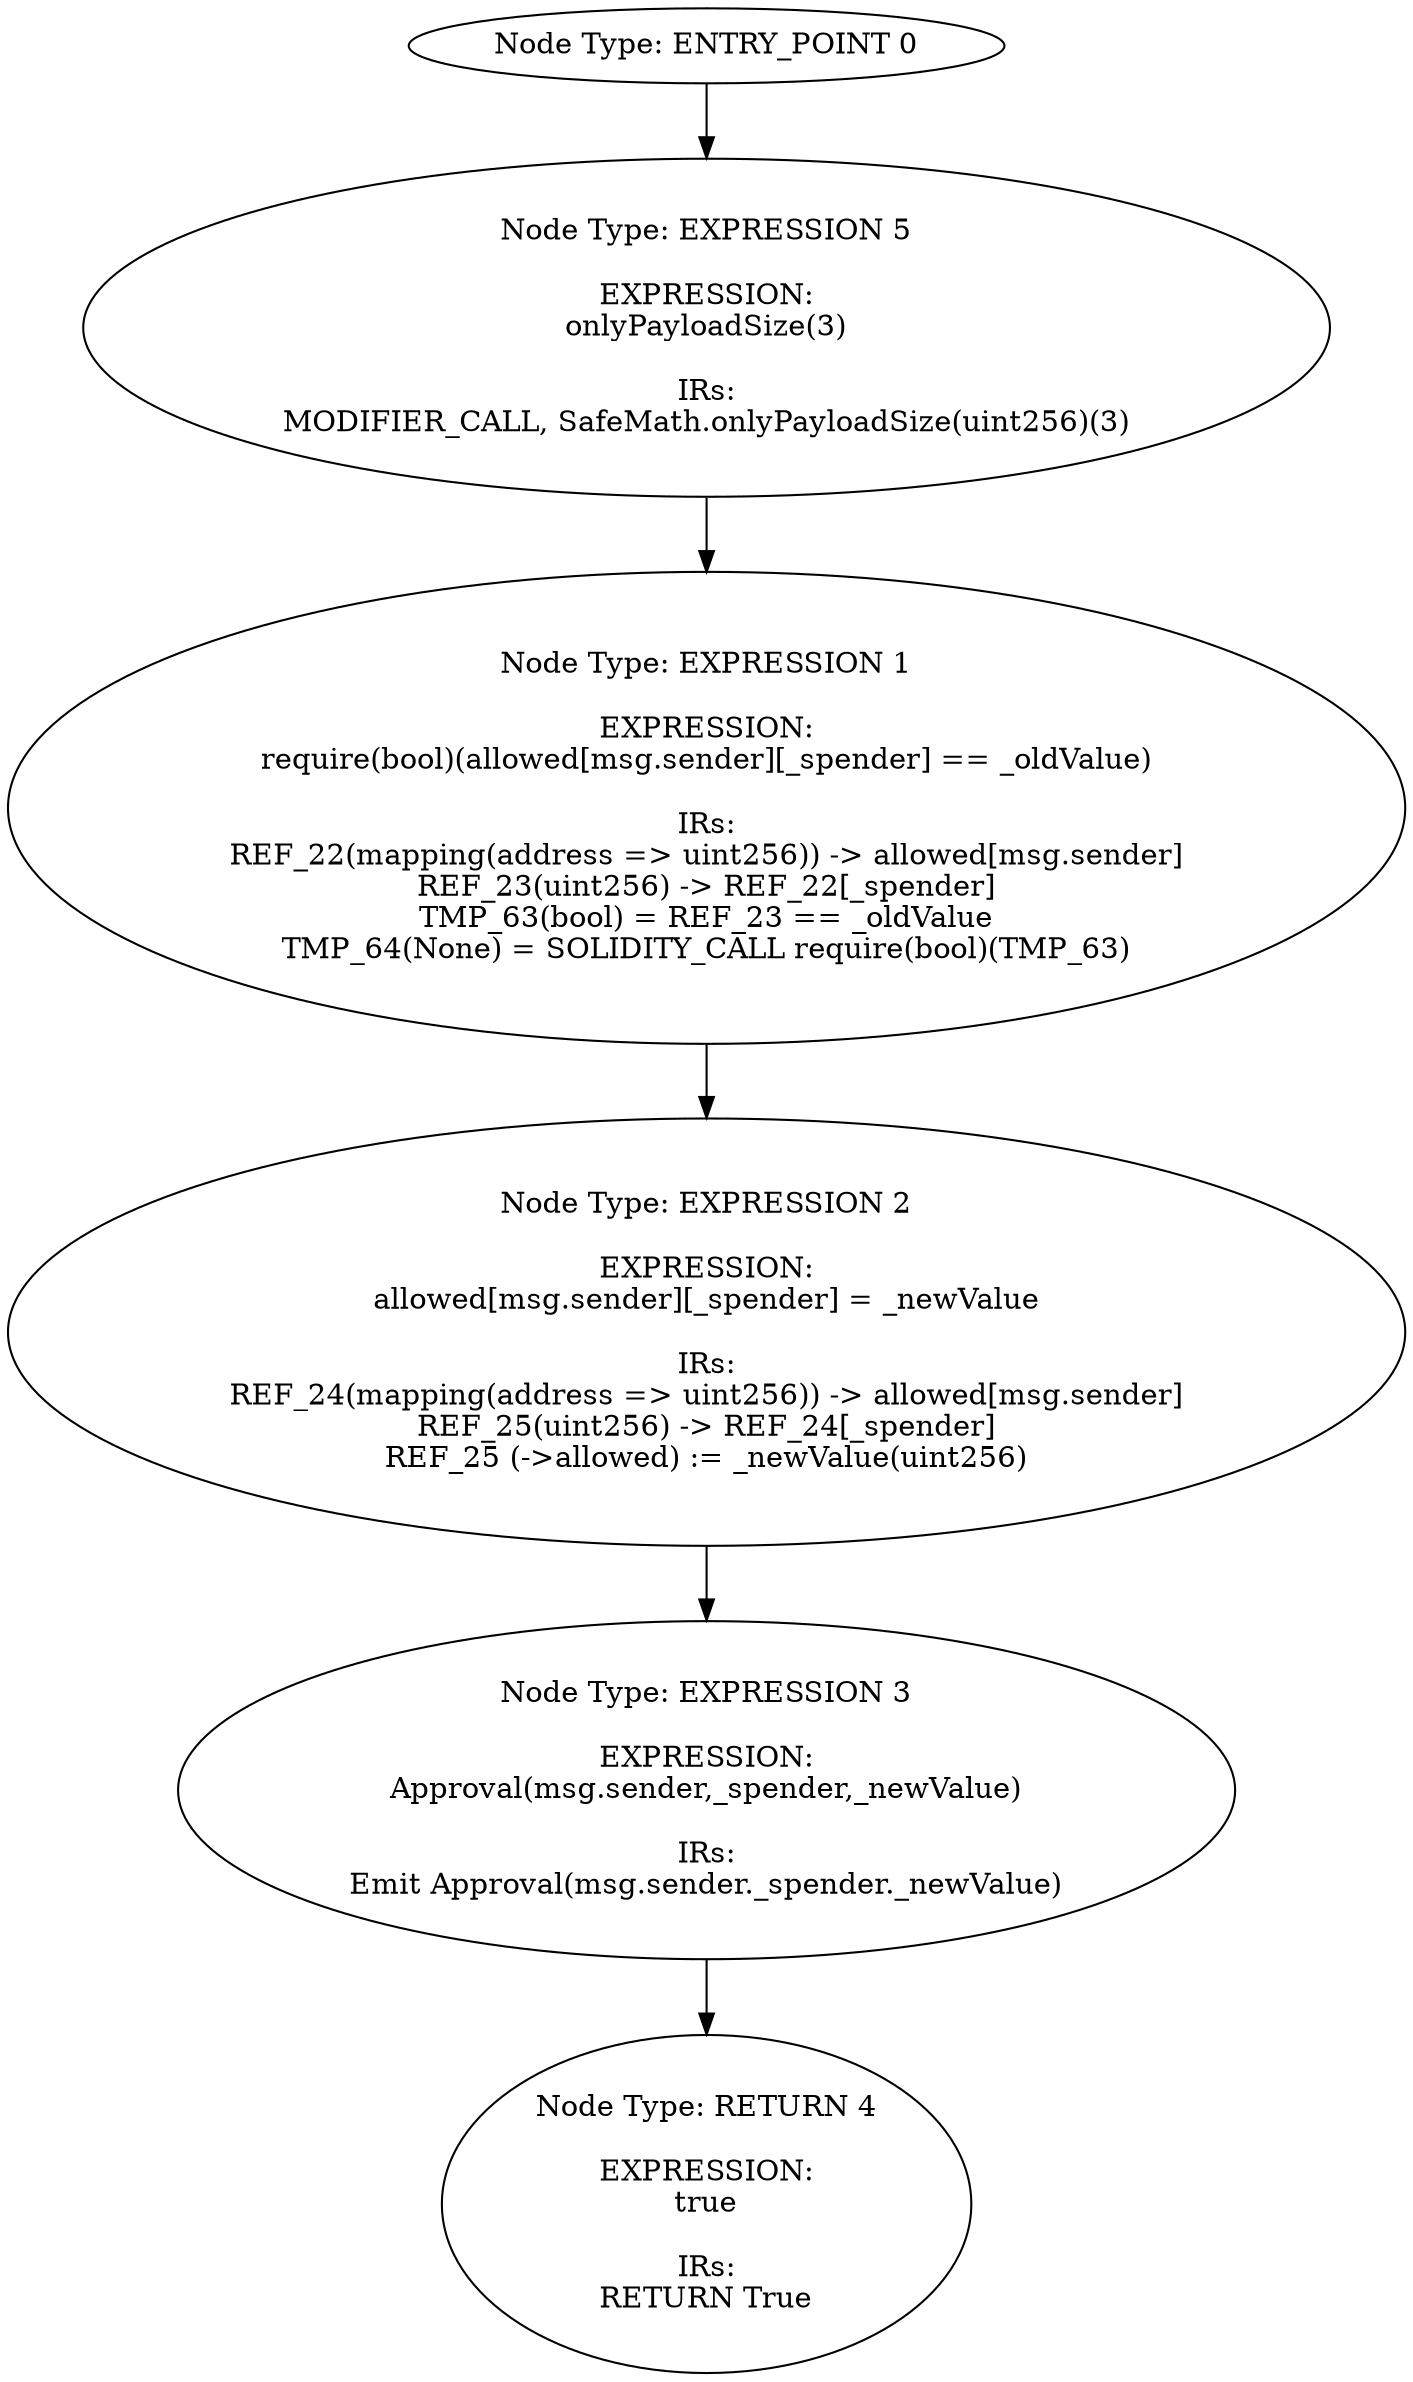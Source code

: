 digraph{
0[label="Node Type: ENTRY_POINT 0
"];
0->5;
1[label="Node Type: EXPRESSION 1

EXPRESSION:
require(bool)(allowed[msg.sender][_spender] == _oldValue)

IRs:
REF_22(mapping(address => uint256)) -> allowed[msg.sender]
REF_23(uint256) -> REF_22[_spender]
TMP_63(bool) = REF_23 == _oldValue
TMP_64(None) = SOLIDITY_CALL require(bool)(TMP_63)"];
1->2;
2[label="Node Type: EXPRESSION 2

EXPRESSION:
allowed[msg.sender][_spender] = _newValue

IRs:
REF_24(mapping(address => uint256)) -> allowed[msg.sender]
REF_25(uint256) -> REF_24[_spender]
REF_25 (->allowed) := _newValue(uint256)"];
2->3;
3[label="Node Type: EXPRESSION 3

EXPRESSION:
Approval(msg.sender,_spender,_newValue)

IRs:
Emit Approval(msg.sender._spender._newValue)"];
3->4;
4[label="Node Type: RETURN 4

EXPRESSION:
true

IRs:
RETURN True"];
5[label="Node Type: EXPRESSION 5

EXPRESSION:
onlyPayloadSize(3)

IRs:
MODIFIER_CALL, SafeMath.onlyPayloadSize(uint256)(3)"];
5->1;
}
